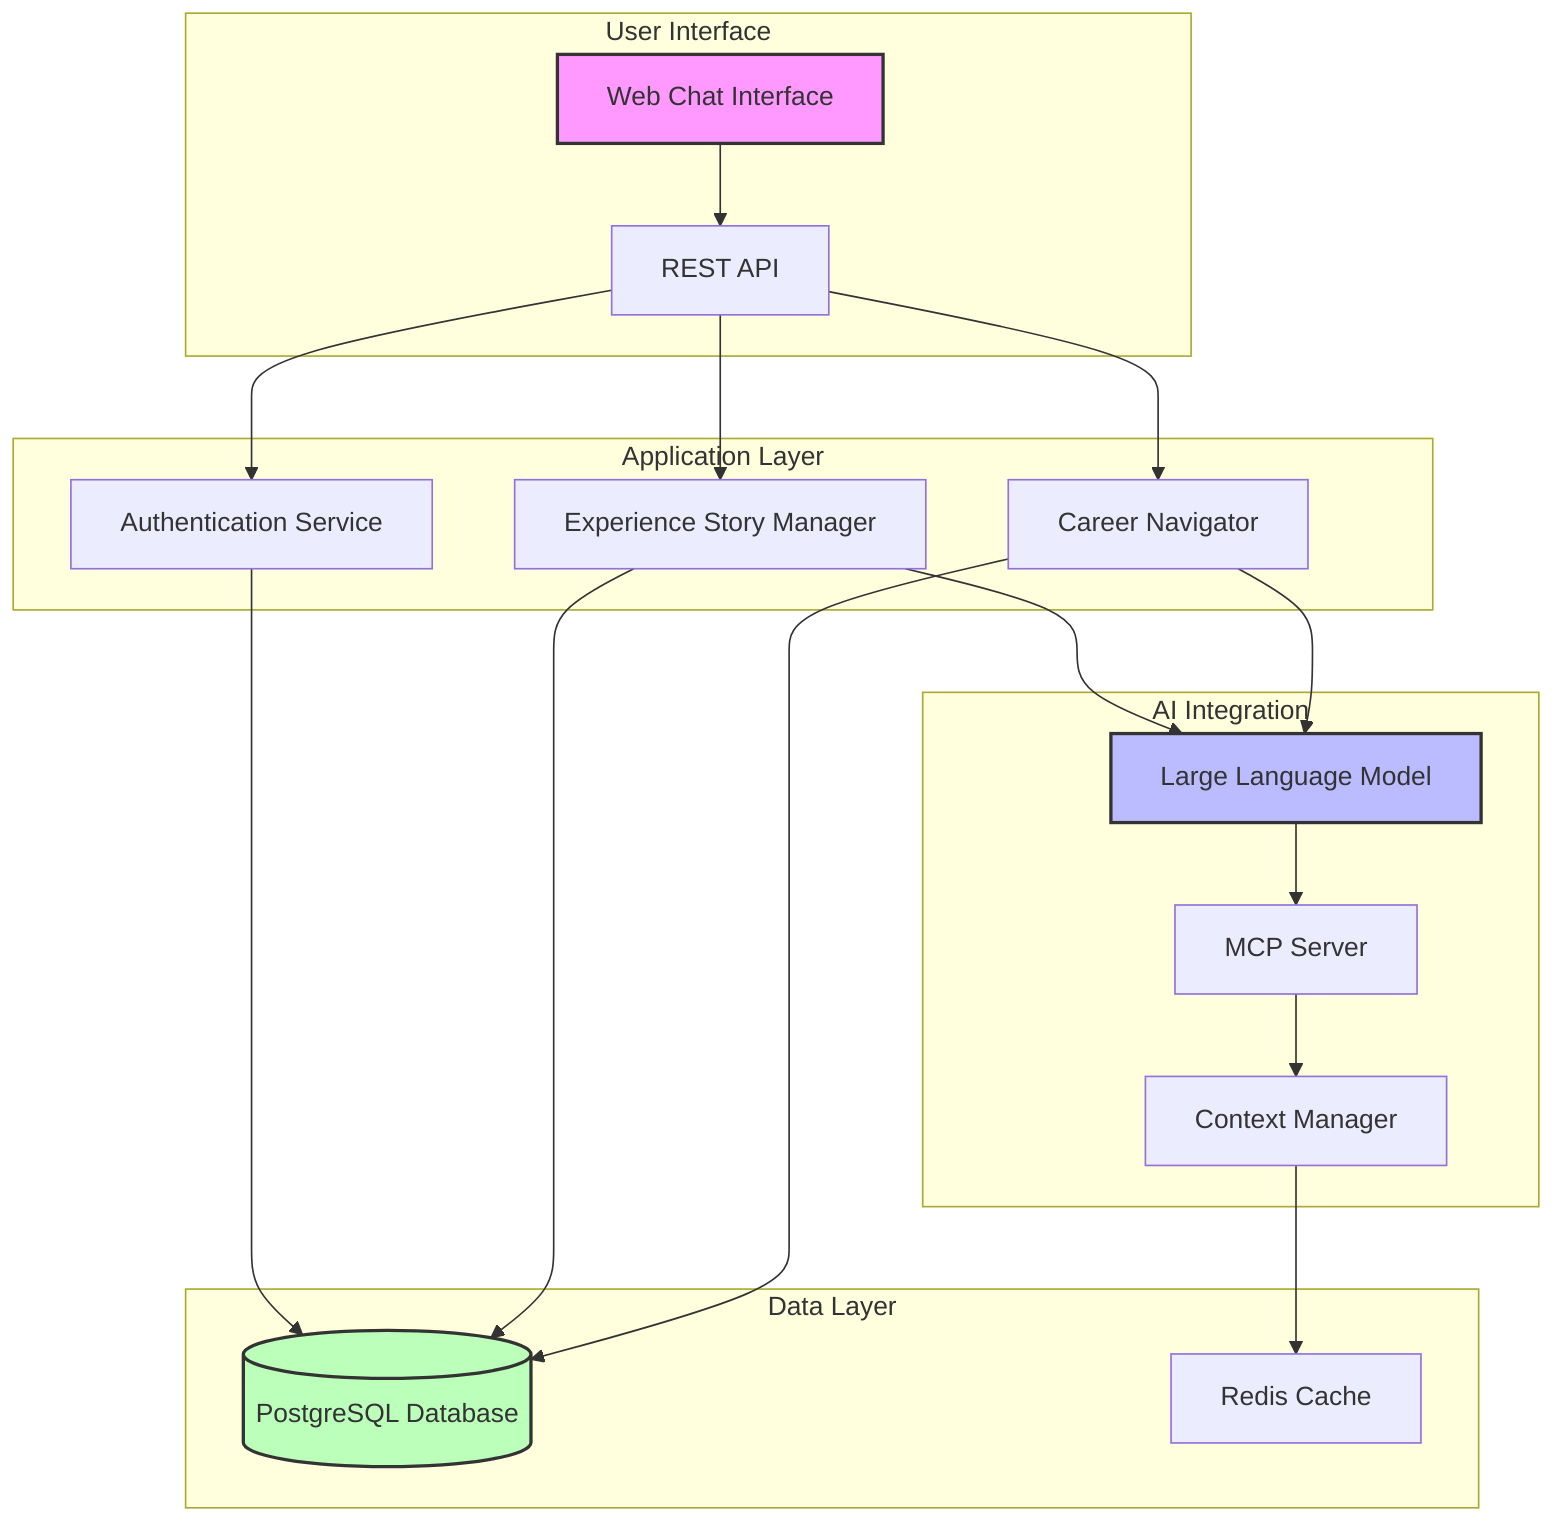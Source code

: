 graph TB
    subgraph "User Interface"
        Web[Web Chat Interface]
        API[REST API]
    end
    
    subgraph "Application Layer"
        CN[Career Navigator]
        ESM[Experience Story Manager]
        Auth[Authentication Service]
    end
    
    subgraph "AI Integration"
        LLM[Large Language Model]
        MCP[MCP Server]
        Context[Context Manager]
    end
    
    subgraph "Data Layer"
        DB[(PostgreSQL Database)]
        Cache[Redis Cache]
    end
    
    Web --> API
    API --> Auth
    API --> CN
    API --> ESM
    
    CN --> LLM
    ESM --> LLM
    LLM --> MCP
    MCP --> Context
    
    CN --> DB
    ESM --> DB
    Auth --> DB
    
    Context --> Cache
    
    style Web fill:#f9f,stroke:#333,stroke-width:2px
    style LLM fill:#bbf,stroke:#333,stroke-width:2px
    style DB fill:#bfb,stroke:#333,stroke-width:2px